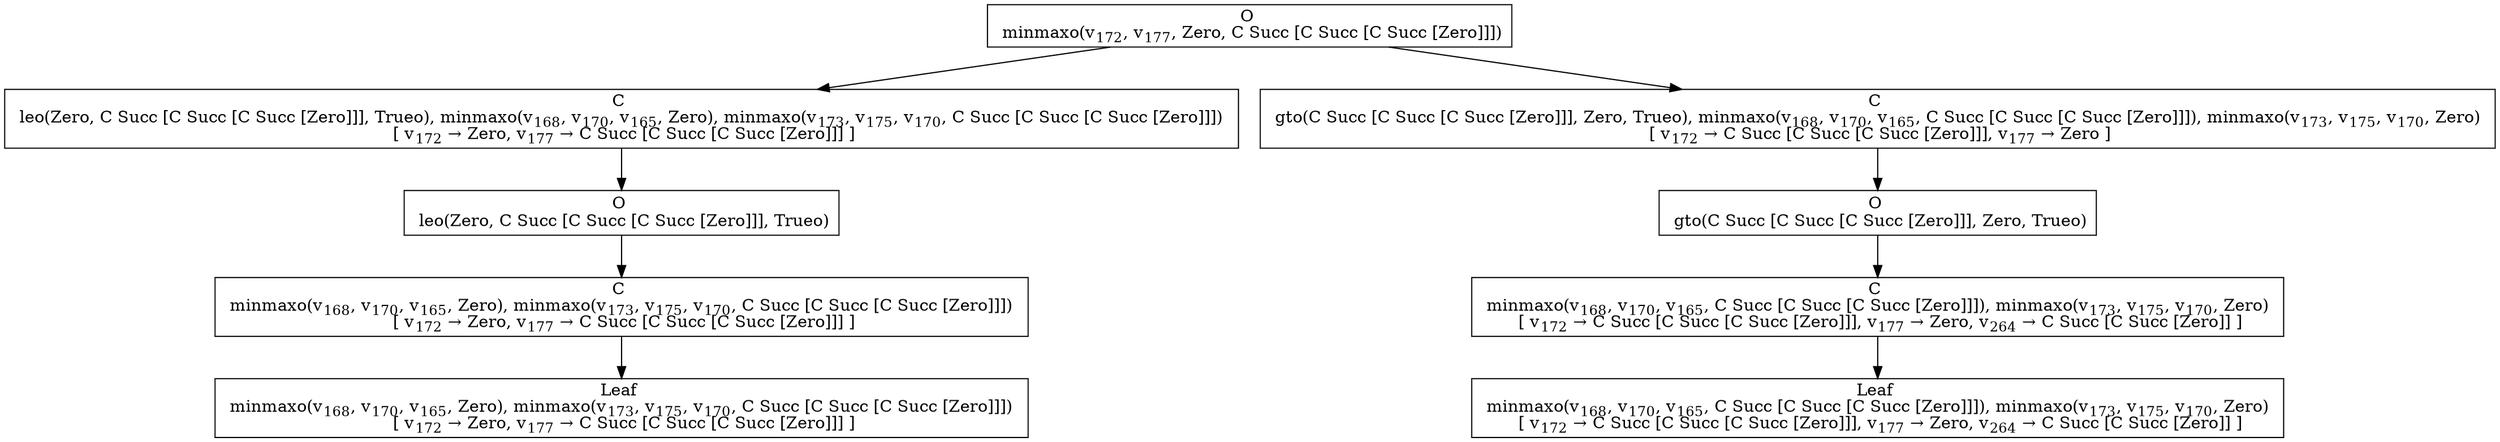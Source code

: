 digraph {
    graph [rankdir=TB
          ,bgcolor=transparent];
    node [shape=box
         ,fillcolor=white
         ,style=filled];
    0 [label=<O <BR/> minmaxo(v<SUB>172</SUB>, v<SUB>177</SUB>, Zero, C Succ [C Succ [C Succ [Zero]]])>];
    1 [label=<C <BR/> leo(Zero, C Succ [C Succ [C Succ [Zero]]], Trueo), minmaxo(v<SUB>168</SUB>, v<SUB>170</SUB>, v<SUB>165</SUB>, Zero), minmaxo(v<SUB>173</SUB>, v<SUB>175</SUB>, v<SUB>170</SUB>, C Succ [C Succ [C Succ [Zero]]]) <BR/>  [ v<SUB>172</SUB> &rarr; Zero, v<SUB>177</SUB> &rarr; C Succ [C Succ [C Succ [Zero]]] ] >];
    2 [label=<C <BR/> gto(C Succ [C Succ [C Succ [Zero]]], Zero, Trueo), minmaxo(v<SUB>168</SUB>, v<SUB>170</SUB>, v<SUB>165</SUB>, C Succ [C Succ [C Succ [Zero]]]), minmaxo(v<SUB>173</SUB>, v<SUB>175</SUB>, v<SUB>170</SUB>, Zero) <BR/>  [ v<SUB>172</SUB> &rarr; C Succ [C Succ [C Succ [Zero]]], v<SUB>177</SUB> &rarr; Zero ] >];
    3 [label=<O <BR/> leo(Zero, C Succ [C Succ [C Succ [Zero]]], Trueo)>];
    4 [label=<C <BR/> minmaxo(v<SUB>168</SUB>, v<SUB>170</SUB>, v<SUB>165</SUB>, Zero), minmaxo(v<SUB>173</SUB>, v<SUB>175</SUB>, v<SUB>170</SUB>, C Succ [C Succ [C Succ [Zero]]]) <BR/>  [ v<SUB>172</SUB> &rarr; Zero, v<SUB>177</SUB> &rarr; C Succ [C Succ [C Succ [Zero]]] ] >];
    5 [label=<Leaf <BR/> minmaxo(v<SUB>168</SUB>, v<SUB>170</SUB>, v<SUB>165</SUB>, Zero), minmaxo(v<SUB>173</SUB>, v<SUB>175</SUB>, v<SUB>170</SUB>, C Succ [C Succ [C Succ [Zero]]]) <BR/>  [ v<SUB>172</SUB> &rarr; Zero, v<SUB>177</SUB> &rarr; C Succ [C Succ [C Succ [Zero]]] ] >];
    6 [label=<O <BR/> gto(C Succ [C Succ [C Succ [Zero]]], Zero, Trueo)>];
    7 [label=<C <BR/> minmaxo(v<SUB>168</SUB>, v<SUB>170</SUB>, v<SUB>165</SUB>, C Succ [C Succ [C Succ [Zero]]]), minmaxo(v<SUB>173</SUB>, v<SUB>175</SUB>, v<SUB>170</SUB>, Zero) <BR/>  [ v<SUB>172</SUB> &rarr; C Succ [C Succ [C Succ [Zero]]], v<SUB>177</SUB> &rarr; Zero, v<SUB>264</SUB> &rarr; C Succ [C Succ [Zero]] ] >];
    8 [label=<Leaf <BR/> minmaxo(v<SUB>168</SUB>, v<SUB>170</SUB>, v<SUB>165</SUB>, C Succ [C Succ [C Succ [Zero]]]), minmaxo(v<SUB>173</SUB>, v<SUB>175</SUB>, v<SUB>170</SUB>, Zero) <BR/>  [ v<SUB>172</SUB> &rarr; C Succ [C Succ [C Succ [Zero]]], v<SUB>177</SUB> &rarr; Zero, v<SUB>264</SUB> &rarr; C Succ [C Succ [Zero]] ] >];
    0 -> 1 [label=""];
    0 -> 2 [label=""];
    1 -> 3 [label=""];
    2 -> 6 [label=""];
    3 -> 4 [label=""];
    4 -> 5 [label=""];
    6 -> 7 [label=""];
    7 -> 8 [label=""];
}